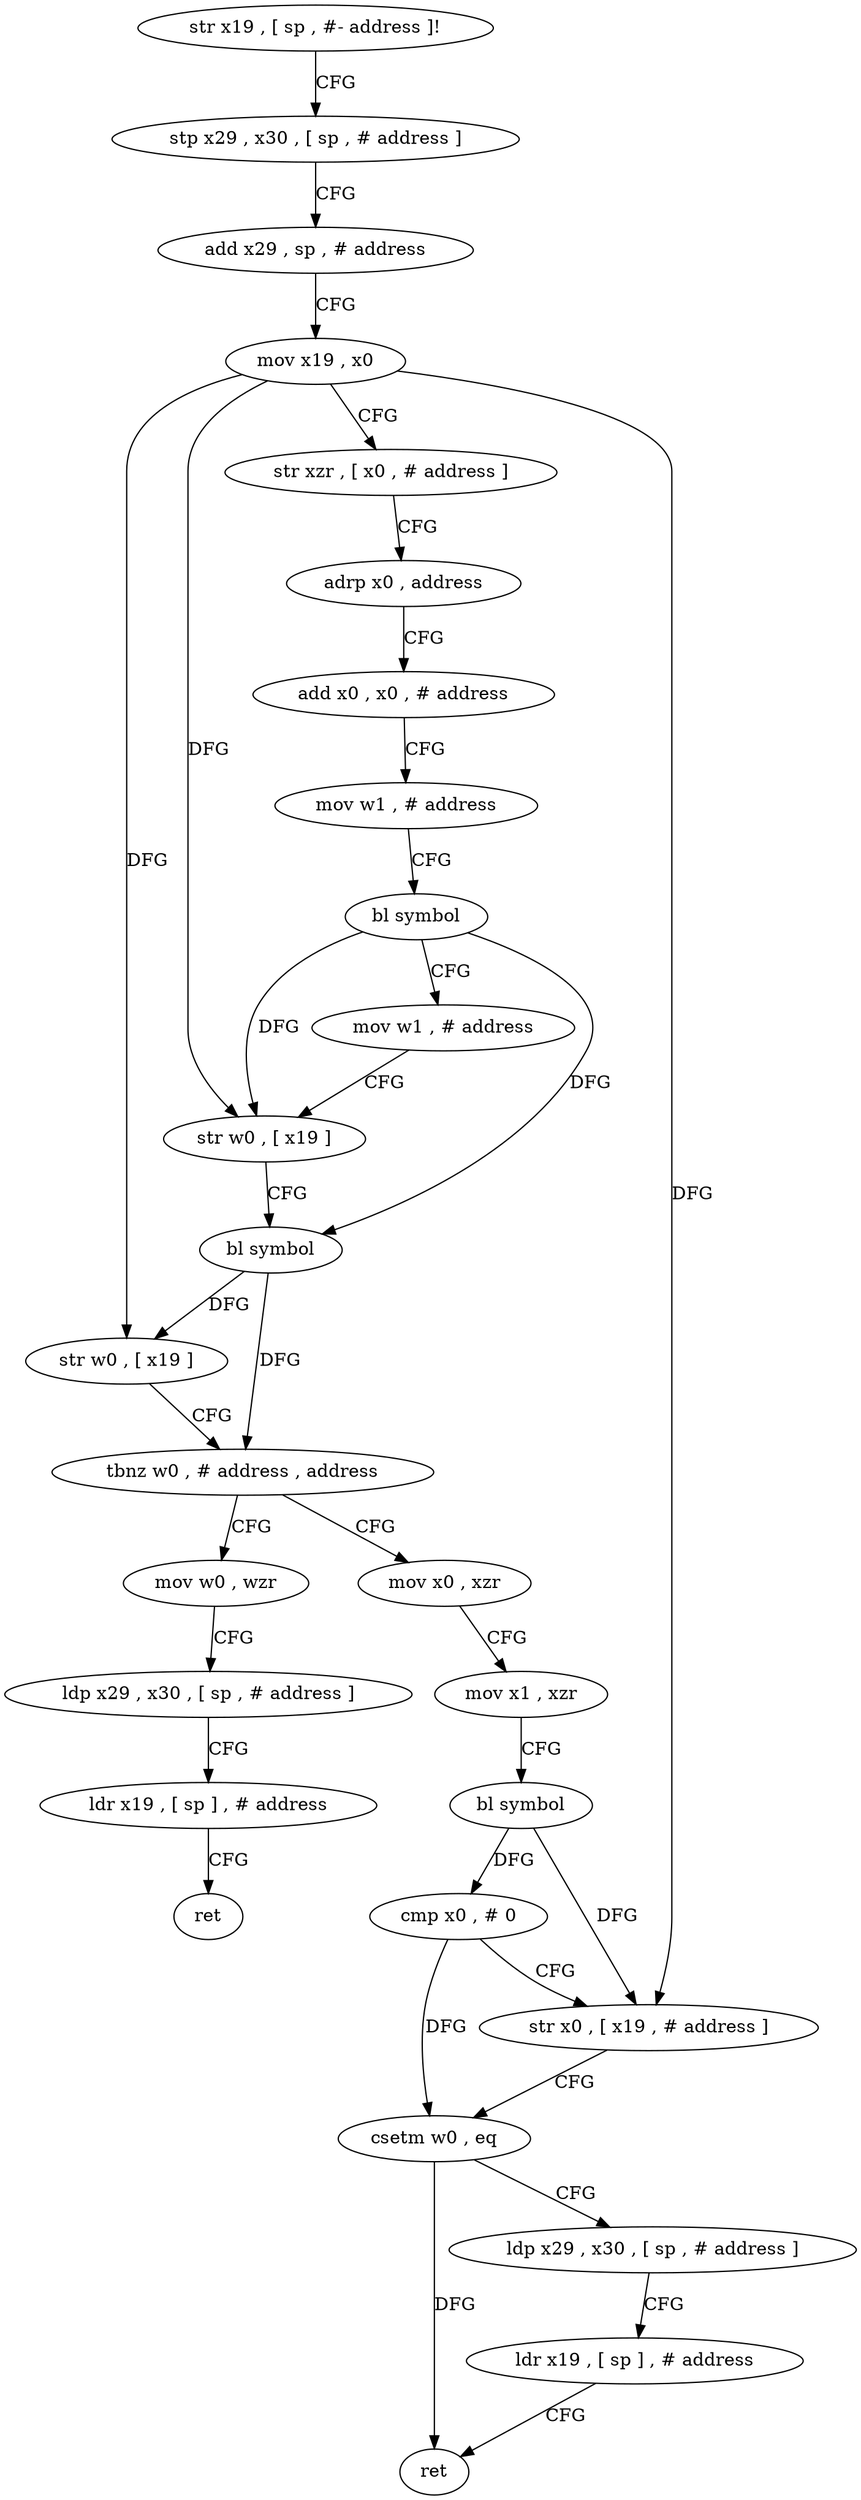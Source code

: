 digraph "func" {
"285220" [label = "str x19 , [ sp , #- address ]!" ]
"285224" [label = "stp x29 , x30 , [ sp , # address ]" ]
"285228" [label = "add x29 , sp , # address" ]
"285232" [label = "mov x19 , x0" ]
"285236" [label = "str xzr , [ x0 , # address ]" ]
"285240" [label = "adrp x0 , address" ]
"285244" [label = "add x0 , x0 , # address" ]
"285248" [label = "mov w1 , # address" ]
"285252" [label = "bl symbol" ]
"285256" [label = "mov w1 , # address" ]
"285260" [label = "str w0 , [ x19 ]" ]
"285264" [label = "bl symbol" ]
"285268" [label = "str w0 , [ x19 ]" ]
"285272" [label = "tbnz w0 , # address , address" ]
"285292" [label = "mov x0 , xzr" ]
"285276" [label = "mov w0 , wzr" ]
"285296" [label = "mov x1 , xzr" ]
"285300" [label = "bl symbol" ]
"285304" [label = "cmp x0 , # 0" ]
"285308" [label = "str x0 , [ x19 , # address ]" ]
"285312" [label = "csetm w0 , eq" ]
"285316" [label = "ldp x29 , x30 , [ sp , # address ]" ]
"285320" [label = "ldr x19 , [ sp ] , # address" ]
"285324" [label = "ret" ]
"285280" [label = "ldp x29 , x30 , [ sp , # address ]" ]
"285284" [label = "ldr x19 , [ sp ] , # address" ]
"285288" [label = "ret" ]
"285220" -> "285224" [ label = "CFG" ]
"285224" -> "285228" [ label = "CFG" ]
"285228" -> "285232" [ label = "CFG" ]
"285232" -> "285236" [ label = "CFG" ]
"285232" -> "285260" [ label = "DFG" ]
"285232" -> "285268" [ label = "DFG" ]
"285232" -> "285308" [ label = "DFG" ]
"285236" -> "285240" [ label = "CFG" ]
"285240" -> "285244" [ label = "CFG" ]
"285244" -> "285248" [ label = "CFG" ]
"285248" -> "285252" [ label = "CFG" ]
"285252" -> "285256" [ label = "CFG" ]
"285252" -> "285260" [ label = "DFG" ]
"285252" -> "285264" [ label = "DFG" ]
"285256" -> "285260" [ label = "CFG" ]
"285260" -> "285264" [ label = "CFG" ]
"285264" -> "285268" [ label = "DFG" ]
"285264" -> "285272" [ label = "DFG" ]
"285268" -> "285272" [ label = "CFG" ]
"285272" -> "285292" [ label = "CFG" ]
"285272" -> "285276" [ label = "CFG" ]
"285292" -> "285296" [ label = "CFG" ]
"285276" -> "285280" [ label = "CFG" ]
"285296" -> "285300" [ label = "CFG" ]
"285300" -> "285304" [ label = "DFG" ]
"285300" -> "285308" [ label = "DFG" ]
"285304" -> "285308" [ label = "CFG" ]
"285304" -> "285312" [ label = "DFG" ]
"285308" -> "285312" [ label = "CFG" ]
"285312" -> "285316" [ label = "CFG" ]
"285312" -> "285324" [ label = "DFG" ]
"285316" -> "285320" [ label = "CFG" ]
"285320" -> "285324" [ label = "CFG" ]
"285280" -> "285284" [ label = "CFG" ]
"285284" -> "285288" [ label = "CFG" ]
}
